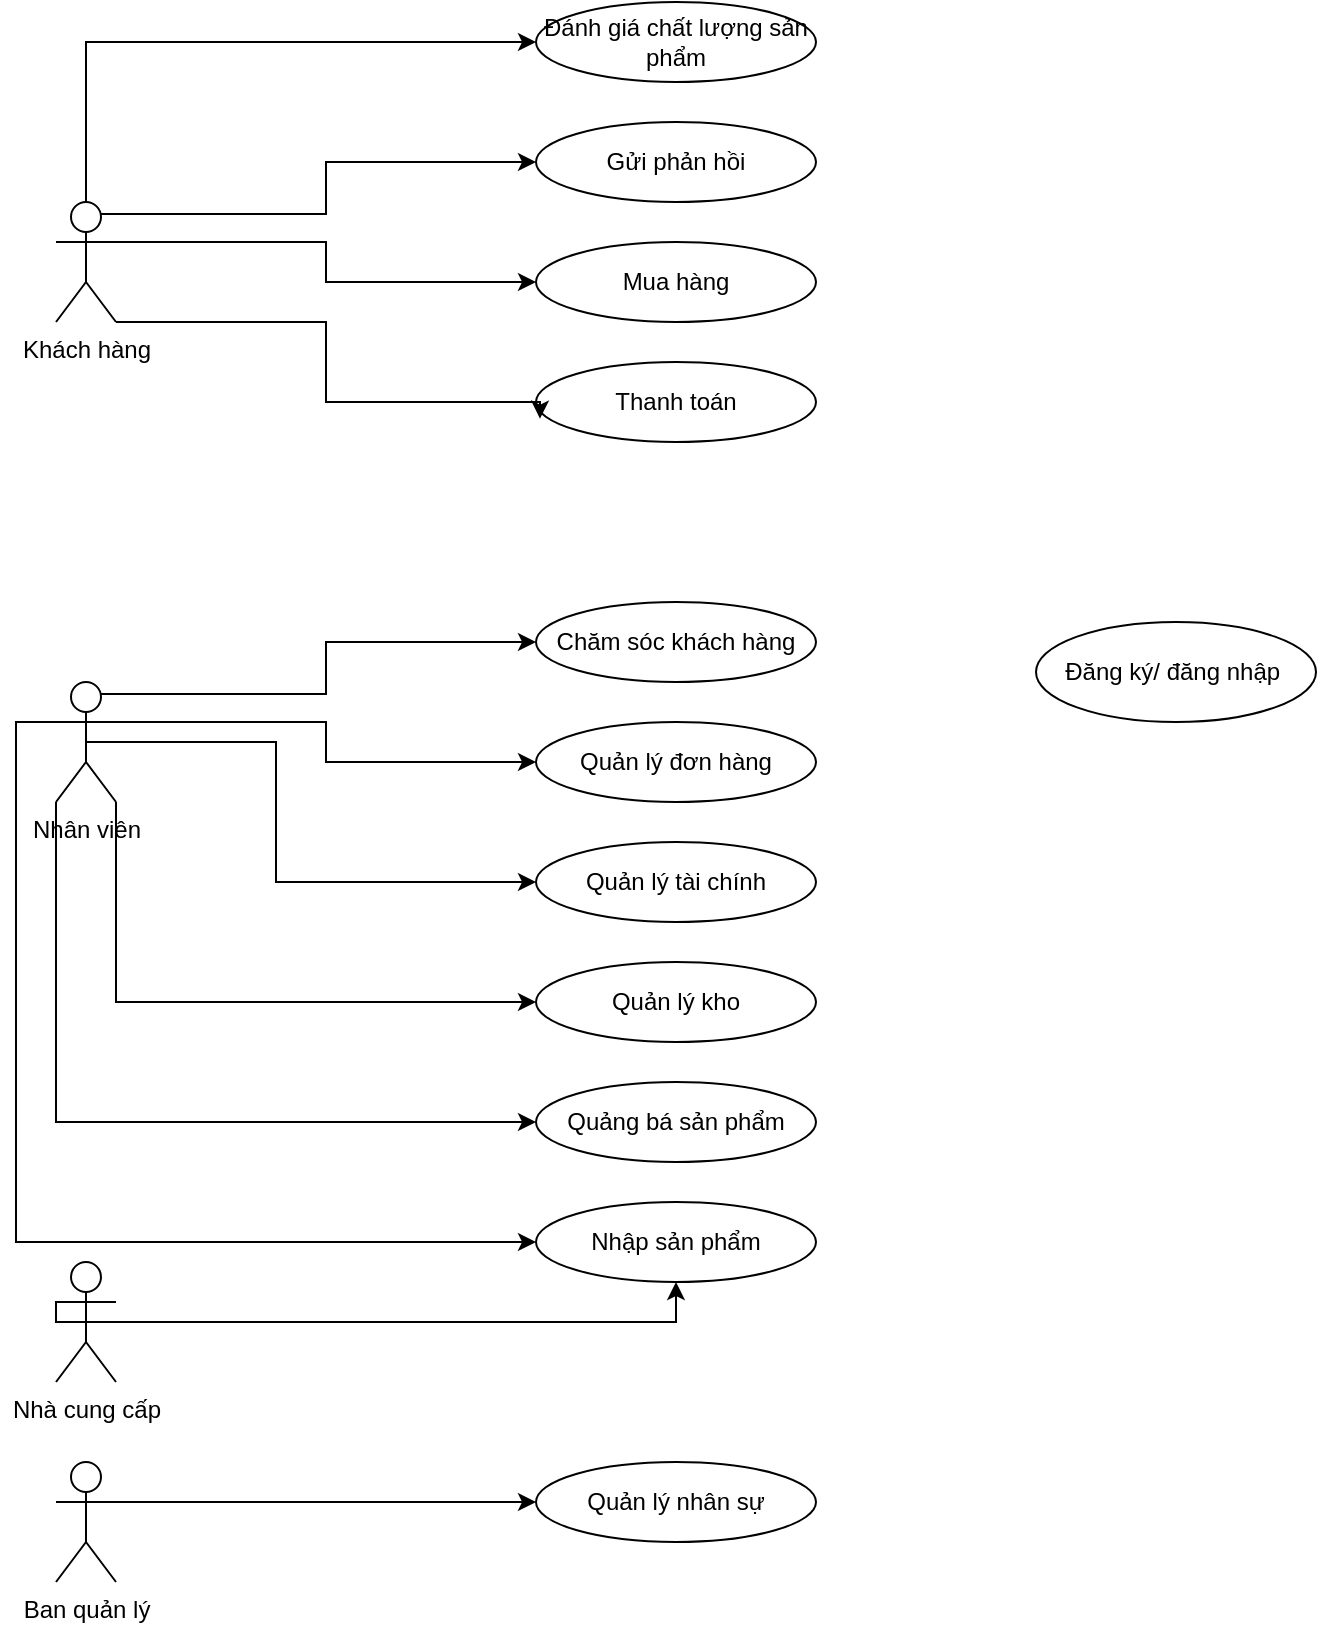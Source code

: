 <mxfile version="24.7.17">
  <diagram name="Trang-1" id="9hOZMOrgnlAqW55MWDyS">
    <mxGraphModel dx="794" dy="859" grid="1" gridSize="10" guides="1" tooltips="1" connect="1" arrows="1" fold="1" page="0" pageScale="1" pageWidth="827" pageHeight="1169" math="0" shadow="0">
      <root>
        <mxCell id="0" />
        <mxCell id="1" parent="0" />
        <mxCell id="Jsi_0MGGv667d9zRB-nn-31" style="edgeStyle=orthogonalEdgeStyle;rounded=0;orthogonalLoop=1;jettySize=auto;html=1;exitX=0.5;exitY=0;exitDx=0;exitDy=0;exitPerimeter=0;entryX=0;entryY=0.5;entryDx=0;entryDy=0;" edge="1" parent="1" source="Jsi_0MGGv667d9zRB-nn-3" target="Jsi_0MGGv667d9zRB-nn-10">
          <mxGeometry relative="1" as="geometry" />
        </mxCell>
        <mxCell id="Jsi_0MGGv667d9zRB-nn-32" style="edgeStyle=orthogonalEdgeStyle;rounded=0;orthogonalLoop=1;jettySize=auto;html=1;exitX=0.75;exitY=0.1;exitDx=0;exitDy=0;exitPerimeter=0;entryX=0;entryY=0.5;entryDx=0;entryDy=0;" edge="1" parent="1" source="Jsi_0MGGv667d9zRB-nn-3" target="Jsi_0MGGv667d9zRB-nn-11">
          <mxGeometry relative="1" as="geometry" />
        </mxCell>
        <mxCell id="Jsi_0MGGv667d9zRB-nn-34" style="edgeStyle=orthogonalEdgeStyle;rounded=0;orthogonalLoop=1;jettySize=auto;html=1;exitX=1;exitY=0.333;exitDx=0;exitDy=0;exitPerimeter=0;entryX=0;entryY=0.5;entryDx=0;entryDy=0;" edge="1" parent="1" source="Jsi_0MGGv667d9zRB-nn-3" target="Jsi_0MGGv667d9zRB-nn-15">
          <mxGeometry relative="1" as="geometry" />
        </mxCell>
        <mxCell id="Jsi_0MGGv667d9zRB-nn-3" value="Khách hàng" style="shape=umlActor;verticalLabelPosition=bottom;verticalAlign=top;html=1;" vertex="1" parent="1">
          <mxGeometry x="80" y="-20" width="30" height="60" as="geometry" />
        </mxCell>
        <mxCell id="Jsi_0MGGv667d9zRB-nn-36" style="edgeStyle=orthogonalEdgeStyle;rounded=0;orthogonalLoop=1;jettySize=auto;html=1;exitX=0.75;exitY=0.1;exitDx=0;exitDy=0;exitPerimeter=0;entryX=0;entryY=0.5;entryDx=0;entryDy=0;" edge="1" parent="1" source="Jsi_0MGGv667d9zRB-nn-4" target="Jsi_0MGGv667d9zRB-nn-12">
          <mxGeometry relative="1" as="geometry" />
        </mxCell>
        <mxCell id="Jsi_0MGGv667d9zRB-nn-37" style="edgeStyle=orthogonalEdgeStyle;rounded=0;orthogonalLoop=1;jettySize=auto;html=1;exitX=1;exitY=0.333;exitDx=0;exitDy=0;exitPerimeter=0;entryX=0;entryY=0.5;entryDx=0;entryDy=0;" edge="1" parent="1" source="Jsi_0MGGv667d9zRB-nn-4" target="Jsi_0MGGv667d9zRB-nn-16">
          <mxGeometry relative="1" as="geometry" />
        </mxCell>
        <mxCell id="Jsi_0MGGv667d9zRB-nn-38" style="edgeStyle=orthogonalEdgeStyle;rounded=0;orthogonalLoop=1;jettySize=auto;html=1;exitX=0.5;exitY=0.5;exitDx=0;exitDy=0;exitPerimeter=0;entryX=0;entryY=0.5;entryDx=0;entryDy=0;" edge="1" parent="1" source="Jsi_0MGGv667d9zRB-nn-4" target="Jsi_0MGGv667d9zRB-nn-17">
          <mxGeometry relative="1" as="geometry">
            <Array as="points">
              <mxPoint x="190" y="250" />
              <mxPoint x="190" y="320" />
            </Array>
          </mxGeometry>
        </mxCell>
        <mxCell id="Jsi_0MGGv667d9zRB-nn-40" style="edgeStyle=orthogonalEdgeStyle;rounded=0;orthogonalLoop=1;jettySize=auto;html=1;exitX=0;exitY=1;exitDx=0;exitDy=0;exitPerimeter=0;entryX=0;entryY=0.5;entryDx=0;entryDy=0;" edge="1" parent="1" source="Jsi_0MGGv667d9zRB-nn-4" target="Jsi_0MGGv667d9zRB-nn-19">
          <mxGeometry relative="1" as="geometry" />
        </mxCell>
        <mxCell id="Jsi_0MGGv667d9zRB-nn-42" style="edgeStyle=orthogonalEdgeStyle;rounded=0;orthogonalLoop=1;jettySize=auto;html=1;exitX=0;exitY=0.333;exitDx=0;exitDy=0;exitPerimeter=0;entryX=0;entryY=0.5;entryDx=0;entryDy=0;" edge="1" parent="1" source="Jsi_0MGGv667d9zRB-nn-4" target="Jsi_0MGGv667d9zRB-nn-20">
          <mxGeometry relative="1" as="geometry" />
        </mxCell>
        <mxCell id="Jsi_0MGGv667d9zRB-nn-4" value="Nhân viên" style="shape=umlActor;verticalLabelPosition=bottom;verticalAlign=top;html=1;" vertex="1" parent="1">
          <mxGeometry x="80" y="220" width="30" height="60" as="geometry" />
        </mxCell>
        <mxCell id="Jsi_0MGGv667d9zRB-nn-44" style="edgeStyle=orthogonalEdgeStyle;rounded=0;orthogonalLoop=1;jettySize=auto;html=1;exitX=1;exitY=0.333;exitDx=0;exitDy=0;exitPerimeter=0;entryX=0;entryY=0.5;entryDx=0;entryDy=0;" edge="1" parent="1" source="Jsi_0MGGv667d9zRB-nn-5" target="Jsi_0MGGv667d9zRB-nn-21">
          <mxGeometry relative="1" as="geometry" />
        </mxCell>
        <mxCell id="Jsi_0MGGv667d9zRB-nn-5" value="Ban quản lý" style="shape=umlActor;verticalLabelPosition=bottom;verticalAlign=top;html=1;" vertex="1" parent="1">
          <mxGeometry x="80" y="610" width="30" height="60" as="geometry" />
        </mxCell>
        <mxCell id="Jsi_0MGGv667d9zRB-nn-46" style="edgeStyle=orthogonalEdgeStyle;rounded=0;orthogonalLoop=1;jettySize=auto;html=1;exitX=1;exitY=0.333;exitDx=0;exitDy=0;exitPerimeter=0;entryX=0.5;entryY=1;entryDx=0;entryDy=0;" edge="1" parent="1" source="Jsi_0MGGv667d9zRB-nn-6" target="Jsi_0MGGv667d9zRB-nn-20">
          <mxGeometry relative="1" as="geometry">
            <Array as="points">
              <mxPoint x="80" y="540" />
              <mxPoint x="390" y="540" />
            </Array>
          </mxGeometry>
        </mxCell>
        <mxCell id="Jsi_0MGGv667d9zRB-nn-6" value="Nhà cung cấp" style="shape=umlActor;verticalLabelPosition=bottom;verticalAlign=top;html=1;" vertex="1" parent="1">
          <mxGeometry x="80" y="510" width="30" height="60" as="geometry" />
        </mxCell>
        <mxCell id="Jsi_0MGGv667d9zRB-nn-7" value="&lt;span style=&quot;font-size: 12px;&quot; id=&quot;docs-internal-guid-6e65e3b9-7fff-7d46-da7b-84a1f44683c8&quot;&gt;&lt;span style=&quot;font-size: 12px; font-family: Arial, sans-serif; background-color: transparent; font-variant-numeric: normal; font-variant-east-asian: normal; font-variant-alternates: normal; font-variant-position: normal; vertical-align: baseline; white-space-collapse: preserve;&quot;&gt;Đăng ký/ đăng nhập &lt;/span&gt;&lt;/span&gt;" style="ellipse;whiteSpace=wrap;html=1;fontSize=12;" vertex="1" parent="1">
          <mxGeometry x="570" y="190" width="140" height="50" as="geometry" />
        </mxCell>
        <mxCell id="Jsi_0MGGv667d9zRB-nn-10" value="Đánh giá chất lượng sản phẩm" style="ellipse;whiteSpace=wrap;html=1;" vertex="1" parent="1">
          <mxGeometry x="320" y="-120" width="140" height="40" as="geometry" />
        </mxCell>
        <mxCell id="Jsi_0MGGv667d9zRB-nn-11" value="Gửi phản hồi" style="ellipse;whiteSpace=wrap;html=1;" vertex="1" parent="1">
          <mxGeometry x="320" y="-60" width="140" height="40" as="geometry" />
        </mxCell>
        <mxCell id="Jsi_0MGGv667d9zRB-nn-12" value="Chăm sóc khách hàng" style="ellipse;whiteSpace=wrap;html=1;" vertex="1" parent="1">
          <mxGeometry x="320" y="180" width="140" height="40" as="geometry" />
        </mxCell>
        <mxCell id="Jsi_0MGGv667d9zRB-nn-14" value="Thanh toán" style="ellipse;whiteSpace=wrap;html=1;" vertex="1" parent="1">
          <mxGeometry x="320" y="60" width="140" height="40" as="geometry" />
        </mxCell>
        <mxCell id="Jsi_0MGGv667d9zRB-nn-15" value="Mua hàng" style="ellipse;whiteSpace=wrap;html=1;" vertex="1" parent="1">
          <mxGeometry x="320" width="140" height="40" as="geometry" />
        </mxCell>
        <mxCell id="Jsi_0MGGv667d9zRB-nn-16" value="Quản lý đơn hàng" style="ellipse;whiteSpace=wrap;html=1;" vertex="1" parent="1">
          <mxGeometry x="320" y="240" width="140" height="40" as="geometry" />
        </mxCell>
        <mxCell id="Jsi_0MGGv667d9zRB-nn-17" value="Quản lý tài chính" style="ellipse;whiteSpace=wrap;html=1;" vertex="1" parent="1">
          <mxGeometry x="320" y="300" width="140" height="40" as="geometry" />
        </mxCell>
        <mxCell id="Jsi_0MGGv667d9zRB-nn-18" value="Quản lý kho" style="ellipse;whiteSpace=wrap;html=1;" vertex="1" parent="1">
          <mxGeometry x="320" y="360" width="140" height="40" as="geometry" />
        </mxCell>
        <mxCell id="Jsi_0MGGv667d9zRB-nn-19" value="Quảng bá sản phẩm" style="ellipse;whiteSpace=wrap;html=1;" vertex="1" parent="1">
          <mxGeometry x="320" y="420" width="140" height="40" as="geometry" />
        </mxCell>
        <mxCell id="Jsi_0MGGv667d9zRB-nn-20" value="Nhập sản phẩm" style="ellipse;whiteSpace=wrap;html=1;" vertex="1" parent="1">
          <mxGeometry x="320" y="480" width="140" height="40" as="geometry" />
        </mxCell>
        <mxCell id="Jsi_0MGGv667d9zRB-nn-21" value="Quản lý nhân sự" style="ellipse;whiteSpace=wrap;html=1;" vertex="1" parent="1">
          <mxGeometry x="320" y="610" width="140" height="40" as="geometry" />
        </mxCell>
        <mxCell id="Jsi_0MGGv667d9zRB-nn-35" style="edgeStyle=orthogonalEdgeStyle;rounded=0;orthogonalLoop=1;jettySize=auto;html=1;exitX=1;exitY=1;exitDx=0;exitDy=0;exitPerimeter=0;entryX=0.014;entryY=0.708;entryDx=0;entryDy=0;entryPerimeter=0;" edge="1" parent="1" source="Jsi_0MGGv667d9zRB-nn-3" target="Jsi_0MGGv667d9zRB-nn-14">
          <mxGeometry relative="1" as="geometry">
            <Array as="points">
              <mxPoint x="215" y="40" />
              <mxPoint x="215" y="80" />
              <mxPoint x="322" y="80" />
            </Array>
          </mxGeometry>
        </mxCell>
        <mxCell id="Jsi_0MGGv667d9zRB-nn-39" style="edgeStyle=orthogonalEdgeStyle;rounded=0;orthogonalLoop=1;jettySize=auto;html=1;exitX=1;exitY=1;exitDx=0;exitDy=0;exitPerimeter=0;entryX=0;entryY=0.5;entryDx=0;entryDy=0;" edge="1" parent="1" source="Jsi_0MGGv667d9zRB-nn-4" target="Jsi_0MGGv667d9zRB-nn-18">
          <mxGeometry relative="1" as="geometry">
            <Array as="points">
              <mxPoint x="110" y="380" />
            </Array>
          </mxGeometry>
        </mxCell>
      </root>
    </mxGraphModel>
  </diagram>
</mxfile>
